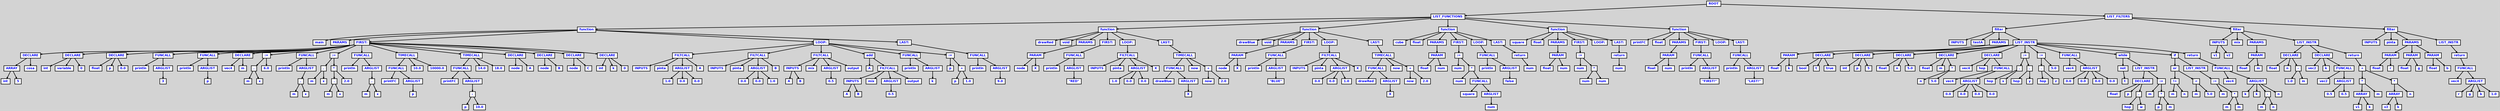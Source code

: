 digraph {

	ordering=out;
	ranksep=.4;
	bgcolor="lightgrey"; node [shape=box, fixedsize=false, fontsize=12, fontname="Helvetica-bold", fontcolor="blue"
		width=.25, height=.25, color="black", fillcolor="white", style="filled, solid, bold"];
	edge [arrowsize=.5, color="black", style="bold"]

  n0 [label="ROOT"];
  n1 [label="LIST_FUNCTIONS"];
  n1 [label="LIST_FUNCTIONS"];
  n2 [label="function"];
  n2 [label="function"];
  n3 [label="main"];
  n4 [label="PARAMS"];
  n5 [label="FIRST:"];
  n5 [label="FIRST:"];
  n6 [label="DECLARE"];
  n6 [label="DECLARE"];
  n7 [label="ARRAY"];
  n7 [label="ARRAY"];
  n8 [label="int"];
  n9 [label="5"];
  n10 [label="cosa"];
  n11 [label="DECLARE"];
  n11 [label="DECLARE"];
  n12 [label="int"];
  n13 [label="variable"];
  n14 [label="0"];
  n15 [label="DECLARE"];
  n15 [label="DECLARE"];
  n16 [label="float"];
  n17 [label="p"];
  n18 [label="0.0"];
  n19 [label="FUNCALL"];
  n19 [label="FUNCALL"];
  n20 [label="println"];
  n21 [label="ARGLIST"];
  n21 [label="ARGLIST"];
  n22 [label="3"];
  n23 [label="FUNCALL"];
  n23 [label="FUNCALL"];
  n24 [label="println"];
  n25 [label="ARGLIST"];
  n25 [label="ARGLIST"];
  n26 [label="p"];
  n27 [label="DECLARE"];
  n27 [label="DECLARE"];
  n28 [label="vec4"];
  n29 [label="m"];
  n30 [label=":="];
  n30 [label=":="];
  n31 [label="."];
  n31 [label="."];
  n32 [label="m"];
  n33 [label="x"];
  n34 [label="6.0"];
  n35 [label="FUNCALL"];
  n35 [label="FUNCALL"];
  n36 [label="println"];
  n37 [label="ARGLIST"];
  n37 [label="ARGLIST"];
  n38 [label="."];
  n38 [label="."];
  n39 [label="m"];
  n40 [label="x"];
  n41 [label=":="];
  n41 [label=":="];
  n42 [label="."];
  n42 [label="."];
  n43 [label="m"];
  n44 [label="x"];
  n45 [label="*"];
  n45 [label="*"];
  n46 [label="."];
  n46 [label="."];
  n47 [label="m"];
  n48 [label="x"];
  n49 [label="2.0"];
  n50 [label="FUNCALL"];
  n50 [label="FUNCALL"];
  n51 [label="println"];
  n52 [label="ARGLIST"];
  n52 [label="ARGLIST"];
  n53 [label="."];
  n53 [label="."];
  n54 [label="m"];
  n55 [label="x"];
  n56 [label="TIMECALL"];
  n56 [label="TIMECALL"];
  n57 [label="FUNCALL"];
  n57 [label="FUNCALL"];
  n58 [label="printFC"];
  n59 [label="ARGLIST"];
  n59 [label="ARGLIST"];
  n60 [label="p"];
  n61 [label="10.0"];
  n62 [label="10000.0"];
  n63 [label="TIMECALL"];
  n63 [label="TIMECALL"];
  n64 [label="FUNCALL"];
  n64 [label="FUNCALL"];
  n65 [label="printFC"];
  n66 [label="ARGLIST"];
  n66 [label="ARGLIST"];
  n67 [label="-"];
  n67 [label="-"];
  n68 [label="p"];
  n69 [label="10.0"];
  n70 [label="14.0"];
  n71 [label="18.0"];
  n72 [label="DECLARE"];
  n72 [label="DECLARE"];
  n73 [label="node"];
  n74 [label="A"];
  n75 [label="DECLARE"];
  n75 [label="DECLARE"];
  n76 [label="node"];
  n77 [label="B"];
  n78 [label="DECLARE"];
  n78 [label="DECLARE"];
  n79 [label="node"];
  n80 [label="C"];
  n81 [label="DECLARE"];
  n81 [label="DECLARE"];
  n82 [label="int"];
  n83 [label="k"];
  n84 [label="0"];
  n85 [label="LOOP:"];
  n85 [label="LOOP:"];
  n86 [label="FILTCALL"];
  n86 [label="FILTCALL"];
  n87 [label="INPUTS"];
  n88 [label="pinta"];
  n89 [label="ARGLIST"];
  n89 [label="ARGLIST"];
  n90 [label="1.0"];
  n91 [label="0.0"];
  n92 [label="0.0"];
  n93 [label="A"];
  n94 [label="FILTCALL"];
  n94 [label="FILTCALL"];
  n95 [label="INPUTS"];
  n96 [label="pinta"];
  n97 [label="ARGLIST"];
  n97 [label="ARGLIST"];
  n98 [label="0.0"];
  n99 [label="0.0"];
  n100 [label="1.0"];
  n101 [label="B"];
  n102 [label="FILTCALL"];
  n102 [label="FILTCALL"];
  n103 [label="INPUTS"];
  n103 [label="INPUTS"];
  n104 [label="A"];
  n105 [label="B"];
  n106 [label="mix"];
  n107 [label="ARGLIST"];
  n107 [label="ARGLIST"];
  n108 [label="0.5"];
  n109 [label="output"];
  n110 [label="add"];
  n110 [label="add"];
  n111 [label="A"];
  n112 [label="FILTCALL"];
  n112 [label="FILTCALL"];
  n113 [label="INPUTS"];
  n113 [label="INPUTS"];
  n114 [label="A"];
  n115 [label="B"];
  n116 [label="mix"];
  n117 [label="ARGLIST"];
  n117 [label="ARGLIST"];
  n118 [label="0.5"];
  n119 [label="output"];
  n120 [label="FUNCALL"];
  n120 [label="FUNCALL"];
  n121 [label="println"];
  n122 [label="ARGLIST"];
  n122 [label="ARGLIST"];
  n123 [label="k"];
  n124 [label=":="];
  n124 [label=":="];
  n125 [label="p"];
  n126 [label="+"];
  n126 [label="+"];
  n127 [label="p"];
  n128 [label="1.0"];
  n129 [label="LAST:"];
  n129 [label="LAST:"];
  n130 [label="FUNCALL"];
  n130 [label="FUNCALL"];
  n131 [label="println"];
  n132 [label="ARGLIST"];
  n132 [label="ARGLIST"];
  n133 [label="9.0"];
  n134 [label="function"];
  n134 [label="function"];
  n135 [label="drawRed"];
  n136 [label="void"];
  n137 [label="PARAMS"];
  n137 [label="PARAMS"];
  n138 [label="PARAM"];
  n138 [label="PARAM"];
  n139 [label="node"];
  n140 [label="X"];
  n141 [label="FIRST:"];
  n141 [label="FIRST:"];
  n142 [label="FUNCALL"];
  n142 [label="FUNCALL"];
  n143 [label="println"];
  n144 [label="ARGLIST"];
  n144 [label="ARGLIST"];
  n145 [label="\"RED\""];
  n146 [label="LOOP:"];
  n146 [label="LOOP:"];
  n147 [label="FILTCALL"];
  n147 [label="FILTCALL"];
  n148 [label="INPUTS"];
  n149 [label="pinta"];
  n150 [label="ARGLIST"];
  n150 [label="ARGLIST"];
  n151 [label="1.0"];
  n152 [label="0.0"];
  n153 [label="0.0"];
  n154 [label="X"];
  n155 [label="LAST:"];
  n155 [label="LAST:"];
  n156 [label="TIMECALL"];
  n156 [label="TIMECALL"];
  n157 [label="FUNCALL"];
  n157 [label="FUNCALL"];
  n158 [label="drawBlue"];
  n159 [label="ARGLIST"];
  n159 [label="ARGLIST"];
  n160 [label="X"];
  n161 [label="now"];
  n162 [label="+"];
  n162 [label="+"];
  n163 [label="now"];
  n164 [label="2.0"];
  n165 [label="function"];
  n165 [label="function"];
  n166 [label="drawBlue"];
  n167 [label="void"];
  n168 [label="PARAMS"];
  n168 [label="PARAMS"];
  n169 [label="PARAM"];
  n169 [label="PARAM"];
  n170 [label="node"];
  n171 [label="X"];
  n172 [label="FIRST:"];
  n172 [label="FIRST:"];
  n173 [label="FUNCALL"];
  n173 [label="FUNCALL"];
  n174 [label="println"];
  n175 [label="ARGLIST"];
  n175 [label="ARGLIST"];
  n176 [label="\"BLUE\""];
  n177 [label="LOOP:"];
  n177 [label="LOOP:"];
  n178 [label="FILTCALL"];
  n178 [label="FILTCALL"];
  n179 [label="INPUTS"];
  n180 [label="pinta"];
  n181 [label="ARGLIST"];
  n181 [label="ARGLIST"];
  n182 [label="0.0"];
  n183 [label="0.0"];
  n184 [label="1.0"];
  n185 [label="X"];
  n186 [label="LAST:"];
  n186 [label="LAST:"];
  n187 [label="TIMECALL"];
  n187 [label="TIMECALL"];
  n188 [label="FUNCALL"];
  n188 [label="FUNCALL"];
  n189 [label="drawRed"];
  n190 [label="ARGLIST"];
  n190 [label="ARGLIST"];
  n191 [label="X"];
  n192 [label="now"];
  n193 [label="+"];
  n193 [label="+"];
  n194 [label="now"];
  n195 [label="2.0"];
  n196 [label="function"];
  n196 [label="function"];
  n197 [label="cube"];
  n198 [label="float"];
  n199 [label="PARAMS"];
  n199 [label="PARAMS"];
  n200 [label="PARAM"];
  n200 [label="PARAM"];
  n201 [label="float"];
  n202 [label="num"];
  n203 [label="FIRST:"];
  n203 [label="FIRST:"];
  n204 [label=":="];
  n204 [label=":="];
  n205 [label="num"];
  n206 [label="*"];
  n206 [label="*"];
  n207 [label="num"];
  n208 [label="FUNCALL"];
  n208 [label="FUNCALL"];
  n209 [label="square"];
  n210 [label="ARGLIST"];
  n210 [label="ARGLIST"];
  n211 [label="num"];
  n212 [label="LOOP:"];
  n212 [label="LOOP:"];
  n213 [label="FUNCALL"];
  n213 [label="FUNCALL"];
  n214 [label="println"];
  n215 [label="ARGLIST"];
  n215 [label="ARGLIST"];
  n216 [label="false"];
  n217 [label="LAST:"];
  n217 [label="LAST:"];
  n218 [label="return"];
  n218 [label="return"];
  n219 [label="num"];
  n220 [label="function"];
  n220 [label="function"];
  n221 [label="square"];
  n222 [label="float"];
  n223 [label="PARAMS"];
  n223 [label="PARAMS"];
  n224 [label="PARAM"];
  n224 [label="PARAM"];
  n225 [label="float"];
  n226 [label="num"];
  n227 [label="FIRST:"];
  n227 [label="FIRST:"];
  n228 [label=":="];
  n228 [label=":="];
  n229 [label="num"];
  n230 [label="*"];
  n230 [label="*"];
  n231 [label="num"];
  n232 [label="num"];
  n233 [label="LOOP:"];
  n234 [label="LAST:"];
  n234 [label="LAST:"];
  n235 [label="return"];
  n235 [label="return"];
  n236 [label="num"];
  n237 [label="function"];
  n237 [label="function"];
  n238 [label="printFC"];
  n239 [label="float"];
  n240 [label="PARAMS"];
  n240 [label="PARAMS"];
  n241 [label="PARAM"];
  n241 [label="PARAM"];
  n242 [label="float"];
  n243 [label="num"];
  n244 [label="FIRST:"];
  n244 [label="FIRST:"];
  n245 [label="FUNCALL"];
  n245 [label="FUNCALL"];
  n246 [label="println"];
  n247 [label="ARGLIST"];
  n247 [label="ARGLIST"];
  n248 [label="\"FIRST!\""];
  n249 [label="LOOP:"];
  n250 [label="LAST:"];
  n250 [label="LAST:"];
  n251 [label="FUNCALL"];
  n251 [label="FUNCALL"];
  n252 [label="println"];
  n253 [label="ARGLIST"];
  n253 [label="ARGLIST"];
  n254 [label="\"LAST!\""];
  n255 [label="LIST_FILTERS"];
  n255 [label="LIST_FILTERS"];
  n256 [label="filter"];
  n256 [label="filter"];
  n257 [label="INPUTS"];
  n258 [label="testA"];
  n259 [label="PARAMS"];
  n259 [label="PARAMS"];
  n260 [label="PARAM"];
  n260 [label="PARAM"];
  n261 [label="float"];
  n262 [label="k"];
  n263 [label="LIST_INSTR"];
  n263 [label="LIST_INSTR"];
  n264 [label="DECLARE"];
  n264 [label="DECLARE"];
  n265 [label="bool"];
  n266 [label="t"];
  n267 [label="true"];
  n268 [label="DECLARE"];
  n268 [label="DECLARE"];
  n269 [label="int"];
  n270 [label="p"];
  n271 [label="5"];
  n272 [label="DECLARE"];
  n272 [label="DECLARE"];
  n273 [label="float"];
  n274 [label="n"];
  n275 [label="5.0"];
  n276 [label="DECLARE"];
  n276 [label="DECLARE"];
  n277 [label="float"];
  n278 [label="m"];
  n279 [label="*"];
  n279 [label="*"];
  n280 [label="n"];
  n281 [label="5.0"];
  n282 [label="DECLARE"];
  n282 [label="DECLARE"];
  n283 [label="vec4"];
  n284 [label="hop"];
  n285 [label="FUNCALL"];
  n285 [label="FUNCALL"];
  n286 [label="vec4"];
  n287 [label="ARGLIST"];
  n287 [label="ARGLIST"];
  n288 [label="0.0"];
  n289 [label="0.0"];
  n290 [label="0.0"];
  n291 [label="0.0"];
  n292 [label=":="];
  n292 [label=":="];
  n293 [label="."];
  n293 [label="."];
  n294 [label="hop"];
  n295 [label="x"];
  n296 [label="."];
  n296 [label="."];
  n297 [label="hop"];
  n298 [label="y"];
  n299 [label=":="];
  n299 [label=":="];
  n300 [label="."];
  n300 [label="."];
  n301 [label="hop"];
  n302 [label="z"];
  n303 [label="5.0"];
  n304 [label="FUNCALL"];
  n304 [label="FUNCALL"];
  n305 [label="vec4"];
  n306 [label="ARGLIST"];
  n306 [label="ARGLIST"];
  n307 [label="0.0"];
  n308 [label="0.0"];
  n309 [label="0.0"];
  n310 [label="0.0"];
  n311 [label="while"];
  n311 [label="while"];
  n312 [label="not"];
  n312 [label="not"];
  n313 [label="t"];
  n314 [label="LIST_INSTR"];
  n314 [label="LIST_INSTR"];
  n315 [label="DECLARE"];
  n315 [label="DECLARE"];
  n316 [label="float"];
  n317 [label="p"];
  n318 [label="."];
  n318 [label="."];
  n319 [label="hop"];
  n320 [label="w"];
  n321 [label=":="];
  n321 [label=":="];
  n322 [label="m"];
  n323 [label="*"];
  n323 [label="*"];
  n324 [label="p"];
  n325 [label="m"];
  n326 [label="if"];
  n326 [label="if"];
  n327 [label="or"];
  n327 [label="or"];
  n328 [label="!="];
  n328 [label="!="];
  n329 [label="m"];
  n330 [label="n"];
  n331 [label="<"];
  n331 [label="<"];
  n332 [label="m"];
  n333 [label="5.0"];
  n334 [label="LIST_INSTR"];
  n334 [label="LIST_INSTR"];
  n335 [label=":="];
  n335 [label=":="];
  n336 [label="m"];
  n337 [label="*"];
  n337 [label="*"];
  n338 [label="m"];
  n339 [label="m"];
  n340 [label="return"];
  n340 [label="return"];
  n341 [label="FUNCALL"];
  n341 [label="FUNCALL"];
  n342 [label="vec4"];
  n343 [label="ARGLIST"];
  n343 [label="ARGLIST"];
  n344 [label="k"];
  n345 [label="k"];
  n346 [label="-"];
  n346 [label="-"];
  n347 [label="m"];
  n348 [label="n"];
  n349 [label="n"];
  n350 [label="filter"];
  n350 [label="filter"];
  n351 [label="INPUTS"];
  n351 [label="INPUTS"];
  n352 [label="v1"];
  n353 [label="v2"];
  n354 [label="mix"];
  n355 [label="PARAMS"];
  n355 [label="PARAMS"];
  n356 [label="PARAM"];
  n356 [label="PARAM"];
  n357 [label="float"];
  n358 [label="m"];
  n359 [label="LIST_INSTR"];
  n359 [label="LIST_INSTR"];
  n360 [label="DECLARE"];
  n360 [label="DECLARE"];
  n361 [label="float"];
  n362 [label="n"];
  n363 [label="-"];
  n363 [label="-"];
  n364 [label="1.0"];
  n365 [label="m"];
  n366 [label="DECLARE"];
  n366 [label="DECLARE"];
  n367 [label="vec2"];
  n368 [label="k"];
  n369 [label="FUNCALL"];
  n369 [label="FUNCALL"];
  n370 [label="vec2"];
  n371 [label="ARGLIST"];
  n371 [label="ARGLIST"];
  n372 [label="0.5"];
  n373 [label="0.5"];
  n374 [label="return"];
  n374 [label="return"];
  n375 [label="+"];
  n375 [label="+"];
  n376 [label="*"];
  n376 [label="*"];
  n377 [label="ARRAY"];
  n377 [label="ARRAY"];
  n378 [label="v1"];
  n379 [label="k"];
  n380 [label="m"];
  n381 [label="*"];
  n381 [label="*"];
  n382 [label="ARRAY"];
  n382 [label="ARRAY"];
  n383 [label="v2"];
  n384 [label="k"];
  n385 [label="n"];
  n386 [label="filter"];
  n386 [label="filter"];
  n387 [label="INPUTS"];
  n388 [label="pinta"];
  n389 [label="PARAMS"];
  n389 [label="PARAMS"];
  n390 [label="PARAM"];
  n390 [label="PARAM"];
  n391 [label="float"];
  n392 [label="r"];
  n393 [label="PARAM"];
  n393 [label="PARAM"];
  n394 [label="float"];
  n395 [label="g"];
  n396 [label="PARAM"];
  n396 [label="PARAM"];
  n397 [label="float"];
  n398 [label="b"];
  n399 [label="LIST_INSTR"];
  n399 [label="LIST_INSTR"];
  n400 [label="return"];
  n400 [label="return"];
  n401 [label="FUNCALL"];
  n401 [label="FUNCALL"];
  n402 [label="vec4"];
  n403 [label="ARGLIST"];
  n403 [label="ARGLIST"];
  n404 [label="r"];
  n405 [label="g"];
  n406 [label="b"];
  n407 [label="1.0"];

  n0 -> n1 // "ROOT" -> "LIST_FUNCTIONS"
  n1 -> n2 // "LIST_FUNCTIONS" -> "function"
  n2 -> n3 // "function" -> "main"
  n2 -> n4 // "function" -> "PARAMS"
  n2 -> n5 // "function" -> "FIRST:"
  n5 -> n6 // "FIRST:" -> "DECLARE"
  n6 -> n7 // "DECLARE" -> "ARRAY"
  n7 -> n8 // "ARRAY" -> "int"
  n7 -> n9 // "ARRAY" -> "5"
  n6 -> n10 // "DECLARE" -> "cosa"
  n5 -> n11 // "FIRST:" -> "DECLARE"
  n11 -> n12 // "DECLARE" -> "int"
  n11 -> n13 // "DECLARE" -> "variable"
  n11 -> n14 // "DECLARE" -> "0"
  n5 -> n15 // "FIRST:" -> "DECLARE"
  n15 -> n16 // "DECLARE" -> "float"
  n15 -> n17 // "DECLARE" -> "p"
  n15 -> n18 // "DECLARE" -> "0.0"
  n5 -> n19 // "FIRST:" -> "FUNCALL"
  n19 -> n20 // "FUNCALL" -> "println"
  n19 -> n21 // "FUNCALL" -> "ARGLIST"
  n21 -> n22 // "ARGLIST" -> "3"
  n5 -> n23 // "FIRST:" -> "FUNCALL"
  n23 -> n24 // "FUNCALL" -> "println"
  n23 -> n25 // "FUNCALL" -> "ARGLIST"
  n25 -> n26 // "ARGLIST" -> "p"
  n5 -> n27 // "FIRST:" -> "DECLARE"
  n27 -> n28 // "DECLARE" -> "vec4"
  n27 -> n29 // "DECLARE" -> "m"
  n5 -> n30 // "FIRST:" -> ":="
  n30 -> n31 // ":=" -> "."
  n31 -> n32 // "." -> "m"
  n31 -> n33 // "." -> "x"
  n30 -> n34 // ":=" -> "6.0"
  n5 -> n35 // "FIRST:" -> "FUNCALL"
  n35 -> n36 // "FUNCALL" -> "println"
  n35 -> n37 // "FUNCALL" -> "ARGLIST"
  n37 -> n38 // "ARGLIST" -> "."
  n38 -> n39 // "." -> "m"
  n38 -> n40 // "." -> "x"
  n5 -> n41 // "FIRST:" -> ":="
  n41 -> n42 // ":=" -> "."
  n42 -> n43 // "." -> "m"
  n42 -> n44 // "." -> "x"
  n41 -> n45 // ":=" -> "*"
  n45 -> n46 // "*" -> "."
  n46 -> n47 // "." -> "m"
  n46 -> n48 // "." -> "x"
  n45 -> n49 // "*" -> "2.0"
  n5 -> n50 // "FIRST:" -> "FUNCALL"
  n50 -> n51 // "FUNCALL" -> "println"
  n50 -> n52 // "FUNCALL" -> "ARGLIST"
  n52 -> n53 // "ARGLIST" -> "."
  n53 -> n54 // "." -> "m"
  n53 -> n55 // "." -> "x"
  n5 -> n56 // "FIRST:" -> "TIMECALL"
  n56 -> n57 // "TIMECALL" -> "FUNCALL"
  n57 -> n58 // "FUNCALL" -> "printFC"
  n57 -> n59 // "FUNCALL" -> "ARGLIST"
  n59 -> n60 // "ARGLIST" -> "p"
  n56 -> n61 // "TIMECALL" -> "10.0"
  n56 -> n62 // "TIMECALL" -> "10000.0"
  n5 -> n63 // "FIRST:" -> "TIMECALL"
  n63 -> n64 // "TIMECALL" -> "FUNCALL"
  n64 -> n65 // "FUNCALL" -> "printFC"
  n64 -> n66 // "FUNCALL" -> "ARGLIST"
  n66 -> n67 // "ARGLIST" -> "-"
  n67 -> n68 // "-" -> "p"
  n67 -> n69 // "-" -> "10.0"
  n63 -> n70 // "TIMECALL" -> "14.0"
  n63 -> n71 // "TIMECALL" -> "18.0"
  n5 -> n72 // "FIRST:" -> "DECLARE"
  n72 -> n73 // "DECLARE" -> "node"
  n72 -> n74 // "DECLARE" -> "A"
  n5 -> n75 // "FIRST:" -> "DECLARE"
  n75 -> n76 // "DECLARE" -> "node"
  n75 -> n77 // "DECLARE" -> "B"
  n5 -> n78 // "FIRST:" -> "DECLARE"
  n78 -> n79 // "DECLARE" -> "node"
  n78 -> n80 // "DECLARE" -> "C"
  n5 -> n81 // "FIRST:" -> "DECLARE"
  n81 -> n82 // "DECLARE" -> "int"
  n81 -> n83 // "DECLARE" -> "k"
  n81 -> n84 // "DECLARE" -> "0"
  n2 -> n85 // "function" -> "LOOP:"
  n85 -> n86 // "LOOP:" -> "FILTCALL"
  n86 -> n87 // "FILTCALL" -> "INPUTS"
  n86 -> n88 // "FILTCALL" -> "pinta"
  n86 -> n89 // "FILTCALL" -> "ARGLIST"
  n89 -> n90 // "ARGLIST" -> "1.0"
  n89 -> n91 // "ARGLIST" -> "0.0"
  n89 -> n92 // "ARGLIST" -> "0.0"
  n86 -> n93 // "FILTCALL" -> "A"
  n85 -> n94 // "LOOP:" -> "FILTCALL"
  n94 -> n95 // "FILTCALL" -> "INPUTS"
  n94 -> n96 // "FILTCALL" -> "pinta"
  n94 -> n97 // "FILTCALL" -> "ARGLIST"
  n97 -> n98 // "ARGLIST" -> "0.0"
  n97 -> n99 // "ARGLIST" -> "0.0"
  n97 -> n100 // "ARGLIST" -> "1.0"
  n94 -> n101 // "FILTCALL" -> "B"
  n85 -> n102 // "LOOP:" -> "FILTCALL"
  n102 -> n103 // "FILTCALL" -> "INPUTS"
  n103 -> n104 // "INPUTS" -> "A"
  n103 -> n105 // "INPUTS" -> "B"
  n102 -> n106 // "FILTCALL" -> "mix"
  n102 -> n107 // "FILTCALL" -> "ARGLIST"
  n107 -> n108 // "ARGLIST" -> "0.5"
  n102 -> n109 // "FILTCALL" -> "output"
  n85 -> n110 // "LOOP:" -> "add"
  n110 -> n111 // "add" -> "A"
  n110 -> n112 // "add" -> "FILTCALL"
  n112 -> n113 // "FILTCALL" -> "INPUTS"
  n113 -> n114 // "INPUTS" -> "A"
  n113 -> n115 // "INPUTS" -> "B"
  n112 -> n116 // "FILTCALL" -> "mix"
  n112 -> n117 // "FILTCALL" -> "ARGLIST"
  n117 -> n118 // "ARGLIST" -> "0.5"
  n112 -> n119 // "FILTCALL" -> "output"
  n85 -> n120 // "LOOP:" -> "FUNCALL"
  n120 -> n121 // "FUNCALL" -> "println"
  n120 -> n122 // "FUNCALL" -> "ARGLIST"
  n122 -> n123 // "ARGLIST" -> "k"
  n85 -> n124 // "LOOP:" -> ":="
  n124 -> n125 // ":=" -> "p"
  n124 -> n126 // ":=" -> "+"
  n126 -> n127 // "+" -> "p"
  n126 -> n128 // "+" -> "1.0"
  n2 -> n129 // "function" -> "LAST:"
  n129 -> n130 // "LAST:" -> "FUNCALL"
  n130 -> n131 // "FUNCALL" -> "println"
  n130 -> n132 // "FUNCALL" -> "ARGLIST"
  n132 -> n133 // "ARGLIST" -> "9.0"
  n1 -> n134 // "LIST_FUNCTIONS" -> "function"
  n134 -> n135 // "function" -> "drawRed"
  n134 -> n136 // "function" -> "void"
  n134 -> n137 // "function" -> "PARAMS"
  n137 -> n138 // "PARAMS" -> "PARAM"
  n138 -> n139 // "PARAM" -> "node"
  n138 -> n140 // "PARAM" -> "X"
  n134 -> n141 // "function" -> "FIRST:"
  n141 -> n142 // "FIRST:" -> "FUNCALL"
  n142 -> n143 // "FUNCALL" -> "println"
  n142 -> n144 // "FUNCALL" -> "ARGLIST"
  n144 -> n145 // "ARGLIST" -> "\"RED\""
  n134 -> n146 // "function" -> "LOOP:"
  n146 -> n147 // "LOOP:" -> "FILTCALL"
  n147 -> n148 // "FILTCALL" -> "INPUTS"
  n147 -> n149 // "FILTCALL" -> "pinta"
  n147 -> n150 // "FILTCALL" -> "ARGLIST"
  n150 -> n151 // "ARGLIST" -> "1.0"
  n150 -> n152 // "ARGLIST" -> "0.0"
  n150 -> n153 // "ARGLIST" -> "0.0"
  n147 -> n154 // "FILTCALL" -> "X"
  n134 -> n155 // "function" -> "LAST:"
  n155 -> n156 // "LAST:" -> "TIMECALL"
  n156 -> n157 // "TIMECALL" -> "FUNCALL"
  n157 -> n158 // "FUNCALL" -> "drawBlue"
  n157 -> n159 // "FUNCALL" -> "ARGLIST"
  n159 -> n160 // "ARGLIST" -> "X"
  n156 -> n161 // "TIMECALL" -> "now"
  n156 -> n162 // "TIMECALL" -> "+"
  n162 -> n163 // "+" -> "now"
  n162 -> n164 // "+" -> "2.0"
  n1 -> n165 // "LIST_FUNCTIONS" -> "function"
  n165 -> n166 // "function" -> "drawBlue"
  n165 -> n167 // "function" -> "void"
  n165 -> n168 // "function" -> "PARAMS"
  n168 -> n169 // "PARAMS" -> "PARAM"
  n169 -> n170 // "PARAM" -> "node"
  n169 -> n171 // "PARAM" -> "X"
  n165 -> n172 // "function" -> "FIRST:"
  n172 -> n173 // "FIRST:" -> "FUNCALL"
  n173 -> n174 // "FUNCALL" -> "println"
  n173 -> n175 // "FUNCALL" -> "ARGLIST"
  n175 -> n176 // "ARGLIST" -> "\"BLUE\""
  n165 -> n177 // "function" -> "LOOP:"
  n177 -> n178 // "LOOP:" -> "FILTCALL"
  n178 -> n179 // "FILTCALL" -> "INPUTS"
  n178 -> n180 // "FILTCALL" -> "pinta"
  n178 -> n181 // "FILTCALL" -> "ARGLIST"
  n181 -> n182 // "ARGLIST" -> "0.0"
  n181 -> n183 // "ARGLIST" -> "0.0"
  n181 -> n184 // "ARGLIST" -> "1.0"
  n178 -> n185 // "FILTCALL" -> "X"
  n165 -> n186 // "function" -> "LAST:"
  n186 -> n187 // "LAST:" -> "TIMECALL"
  n187 -> n188 // "TIMECALL" -> "FUNCALL"
  n188 -> n189 // "FUNCALL" -> "drawRed"
  n188 -> n190 // "FUNCALL" -> "ARGLIST"
  n190 -> n191 // "ARGLIST" -> "X"
  n187 -> n192 // "TIMECALL" -> "now"
  n187 -> n193 // "TIMECALL" -> "+"
  n193 -> n194 // "+" -> "now"
  n193 -> n195 // "+" -> "2.0"
  n1 -> n196 // "LIST_FUNCTIONS" -> "function"
  n196 -> n197 // "function" -> "cube"
  n196 -> n198 // "function" -> "float"
  n196 -> n199 // "function" -> "PARAMS"
  n199 -> n200 // "PARAMS" -> "PARAM"
  n200 -> n201 // "PARAM" -> "float"
  n200 -> n202 // "PARAM" -> "num"
  n196 -> n203 // "function" -> "FIRST:"
  n203 -> n204 // "FIRST:" -> ":="
  n204 -> n205 // ":=" -> "num"
  n204 -> n206 // ":=" -> "*"
  n206 -> n207 // "*" -> "num"
  n206 -> n208 // "*" -> "FUNCALL"
  n208 -> n209 // "FUNCALL" -> "square"
  n208 -> n210 // "FUNCALL" -> "ARGLIST"
  n210 -> n211 // "ARGLIST" -> "num"
  n196 -> n212 // "function" -> "LOOP:"
  n212 -> n213 // "LOOP:" -> "FUNCALL"
  n213 -> n214 // "FUNCALL" -> "println"
  n213 -> n215 // "FUNCALL" -> "ARGLIST"
  n215 -> n216 // "ARGLIST" -> "false"
  n196 -> n217 // "function" -> "LAST:"
  n217 -> n218 // "LAST:" -> "return"
  n218 -> n219 // "return" -> "num"
  n1 -> n220 // "LIST_FUNCTIONS" -> "function"
  n220 -> n221 // "function" -> "square"
  n220 -> n222 // "function" -> "float"
  n220 -> n223 // "function" -> "PARAMS"
  n223 -> n224 // "PARAMS" -> "PARAM"
  n224 -> n225 // "PARAM" -> "float"
  n224 -> n226 // "PARAM" -> "num"
  n220 -> n227 // "function" -> "FIRST:"
  n227 -> n228 // "FIRST:" -> ":="
  n228 -> n229 // ":=" -> "num"
  n228 -> n230 // ":=" -> "*"
  n230 -> n231 // "*" -> "num"
  n230 -> n232 // "*" -> "num"
  n220 -> n233 // "function" -> "LOOP:"
  n220 -> n234 // "function" -> "LAST:"
  n234 -> n235 // "LAST:" -> "return"
  n235 -> n236 // "return" -> "num"
  n1 -> n237 // "LIST_FUNCTIONS" -> "function"
  n237 -> n238 // "function" -> "printFC"
  n237 -> n239 // "function" -> "float"
  n237 -> n240 // "function" -> "PARAMS"
  n240 -> n241 // "PARAMS" -> "PARAM"
  n241 -> n242 // "PARAM" -> "float"
  n241 -> n243 // "PARAM" -> "num"
  n237 -> n244 // "function" -> "FIRST:"
  n244 -> n245 // "FIRST:" -> "FUNCALL"
  n245 -> n246 // "FUNCALL" -> "println"
  n245 -> n247 // "FUNCALL" -> "ARGLIST"
  n247 -> n248 // "ARGLIST" -> "\"FIRST!\""
  n237 -> n249 // "function" -> "LOOP:"
  n237 -> n250 // "function" -> "LAST:"
  n250 -> n251 // "LAST:" -> "FUNCALL"
  n251 -> n252 // "FUNCALL" -> "println"
  n251 -> n253 // "FUNCALL" -> "ARGLIST"
  n253 -> n254 // "ARGLIST" -> "\"LAST!\""
  n0 -> n255 // "ROOT" -> "LIST_FILTERS"
  n255 -> n256 // "LIST_FILTERS" -> "filter"
  n256 -> n257 // "filter" -> "INPUTS"
  n256 -> n258 // "filter" -> "testA"
  n256 -> n259 // "filter" -> "PARAMS"
  n259 -> n260 // "PARAMS" -> "PARAM"
  n260 -> n261 // "PARAM" -> "float"
  n260 -> n262 // "PARAM" -> "k"
  n256 -> n263 // "filter" -> "LIST_INSTR"
  n263 -> n264 // "LIST_INSTR" -> "DECLARE"
  n264 -> n265 // "DECLARE" -> "bool"
  n264 -> n266 // "DECLARE" -> "t"
  n264 -> n267 // "DECLARE" -> "true"
  n263 -> n268 // "LIST_INSTR" -> "DECLARE"
  n268 -> n269 // "DECLARE" -> "int"
  n268 -> n270 // "DECLARE" -> "p"
  n268 -> n271 // "DECLARE" -> "5"
  n263 -> n272 // "LIST_INSTR" -> "DECLARE"
  n272 -> n273 // "DECLARE" -> "float"
  n272 -> n274 // "DECLARE" -> "n"
  n272 -> n275 // "DECLARE" -> "5.0"
  n263 -> n276 // "LIST_INSTR" -> "DECLARE"
  n276 -> n277 // "DECLARE" -> "float"
  n276 -> n278 // "DECLARE" -> "m"
  n276 -> n279 // "DECLARE" -> "*"
  n279 -> n280 // "*" -> "n"
  n279 -> n281 // "*" -> "5.0"
  n263 -> n282 // "LIST_INSTR" -> "DECLARE"
  n282 -> n283 // "DECLARE" -> "vec4"
  n282 -> n284 // "DECLARE" -> "hop"
  n282 -> n285 // "DECLARE" -> "FUNCALL"
  n285 -> n286 // "FUNCALL" -> "vec4"
  n285 -> n287 // "FUNCALL" -> "ARGLIST"
  n287 -> n288 // "ARGLIST" -> "0.0"
  n287 -> n289 // "ARGLIST" -> "0.0"
  n287 -> n290 // "ARGLIST" -> "0.0"
  n287 -> n291 // "ARGLIST" -> "0.0"
  n263 -> n292 // "LIST_INSTR" -> ":="
  n292 -> n293 // ":=" -> "."
  n293 -> n294 // "." -> "hop"
  n293 -> n295 // "." -> "x"
  n292 -> n296 // ":=" -> "."
  n296 -> n297 // "." -> "hop"
  n296 -> n298 // "." -> "y"
  n263 -> n299 // "LIST_INSTR" -> ":="
  n299 -> n300 // ":=" -> "."
  n300 -> n301 // "." -> "hop"
  n300 -> n302 // "." -> "z"
  n299 -> n303 // ":=" -> "5.0"
  n263 -> n304 // "LIST_INSTR" -> "FUNCALL"
  n304 -> n305 // "FUNCALL" -> "vec4"
  n304 -> n306 // "FUNCALL" -> "ARGLIST"
  n306 -> n307 // "ARGLIST" -> "0.0"
  n306 -> n308 // "ARGLIST" -> "0.0"
  n306 -> n309 // "ARGLIST" -> "0.0"
  n306 -> n310 // "ARGLIST" -> "0.0"
  n263 -> n311 // "LIST_INSTR" -> "while"
  n311 -> n312 // "while" -> "not"
  n312 -> n313 // "not" -> "t"
  n311 -> n314 // "while" -> "LIST_INSTR"
  n314 -> n315 // "LIST_INSTR" -> "DECLARE"
  n315 -> n316 // "DECLARE" -> "float"
  n315 -> n317 // "DECLARE" -> "p"
  n315 -> n318 // "DECLARE" -> "."
  n318 -> n319 // "." -> "hop"
  n318 -> n320 // "." -> "w"
  n314 -> n321 // "LIST_INSTR" -> ":="
  n321 -> n322 // ":=" -> "m"
  n321 -> n323 // ":=" -> "*"
  n323 -> n324 // "*" -> "p"
  n323 -> n325 // "*" -> "m"
  n263 -> n326 // "LIST_INSTR" -> "if"
  n326 -> n327 // "if" -> "or"
  n327 -> n328 // "or" -> "!="
  n328 -> n329 // "!=" -> "m"
  n328 -> n330 // "!=" -> "n"
  n327 -> n331 // "or" -> "<"
  n331 -> n332 // "<" -> "m"
  n331 -> n333 // "<" -> "5.0"
  n326 -> n334 // "if" -> "LIST_INSTR"
  n334 -> n335 // "LIST_INSTR" -> ":="
  n335 -> n336 // ":=" -> "m"
  n335 -> n337 // ":=" -> "*"
  n337 -> n338 // "*" -> "m"
  n337 -> n339 // "*" -> "m"
  n263 -> n340 // "LIST_INSTR" -> "return"
  n340 -> n341 // "return" -> "FUNCALL"
  n341 -> n342 // "FUNCALL" -> "vec4"
  n341 -> n343 // "FUNCALL" -> "ARGLIST"
  n343 -> n344 // "ARGLIST" -> "k"
  n343 -> n345 // "ARGLIST" -> "k"
  n343 -> n346 // "ARGLIST" -> "-"
  n346 -> n347 // "-" -> "m"
  n346 -> n348 // "-" -> "n"
  n343 -> n349 // "ARGLIST" -> "n"
  n255 -> n350 // "LIST_FILTERS" -> "filter"
  n350 -> n351 // "filter" -> "INPUTS"
  n351 -> n352 // "INPUTS" -> "v1"
  n351 -> n353 // "INPUTS" -> "v2"
  n350 -> n354 // "filter" -> "mix"
  n350 -> n355 // "filter" -> "PARAMS"
  n355 -> n356 // "PARAMS" -> "PARAM"
  n356 -> n357 // "PARAM" -> "float"
  n356 -> n358 // "PARAM" -> "m"
  n350 -> n359 // "filter" -> "LIST_INSTR"
  n359 -> n360 // "LIST_INSTR" -> "DECLARE"
  n360 -> n361 // "DECLARE" -> "float"
  n360 -> n362 // "DECLARE" -> "n"
  n360 -> n363 // "DECLARE" -> "-"
  n363 -> n364 // "-" -> "1.0"
  n363 -> n365 // "-" -> "m"
  n359 -> n366 // "LIST_INSTR" -> "DECLARE"
  n366 -> n367 // "DECLARE" -> "vec2"
  n366 -> n368 // "DECLARE" -> "k"
  n366 -> n369 // "DECLARE" -> "FUNCALL"
  n369 -> n370 // "FUNCALL" -> "vec2"
  n369 -> n371 // "FUNCALL" -> "ARGLIST"
  n371 -> n372 // "ARGLIST" -> "0.5"
  n371 -> n373 // "ARGLIST" -> "0.5"
  n359 -> n374 // "LIST_INSTR" -> "return"
  n374 -> n375 // "return" -> "+"
  n375 -> n376 // "+" -> "*"
  n376 -> n377 // "*" -> "ARRAY"
  n377 -> n378 // "ARRAY" -> "v1"
  n377 -> n379 // "ARRAY" -> "k"
  n376 -> n380 // "*" -> "m"
  n375 -> n381 // "+" -> "*"
  n381 -> n382 // "*" -> "ARRAY"
  n382 -> n383 // "ARRAY" -> "v2"
  n382 -> n384 // "ARRAY" -> "k"
  n381 -> n385 // "*" -> "n"
  n255 -> n386 // "LIST_FILTERS" -> "filter"
  n386 -> n387 // "filter" -> "INPUTS"
  n386 -> n388 // "filter" -> "pinta"
  n386 -> n389 // "filter" -> "PARAMS"
  n389 -> n390 // "PARAMS" -> "PARAM"
  n390 -> n391 // "PARAM" -> "float"
  n390 -> n392 // "PARAM" -> "r"
  n389 -> n393 // "PARAMS" -> "PARAM"
  n393 -> n394 // "PARAM" -> "float"
  n393 -> n395 // "PARAM" -> "g"
  n389 -> n396 // "PARAMS" -> "PARAM"
  n396 -> n397 // "PARAM" -> "float"
  n396 -> n398 // "PARAM" -> "b"
  n386 -> n399 // "filter" -> "LIST_INSTR"
  n399 -> n400 // "LIST_INSTR" -> "return"
  n400 -> n401 // "return" -> "FUNCALL"
  n401 -> n402 // "FUNCALL" -> "vec4"
  n401 -> n403 // "FUNCALL" -> "ARGLIST"
  n403 -> n404 // "ARGLIST" -> "r"
  n403 -> n405 // "ARGLIST" -> "g"
  n403 -> n406 // "ARGLIST" -> "b"
  n403 -> n407 // "ARGLIST" -> "1.0"

}
